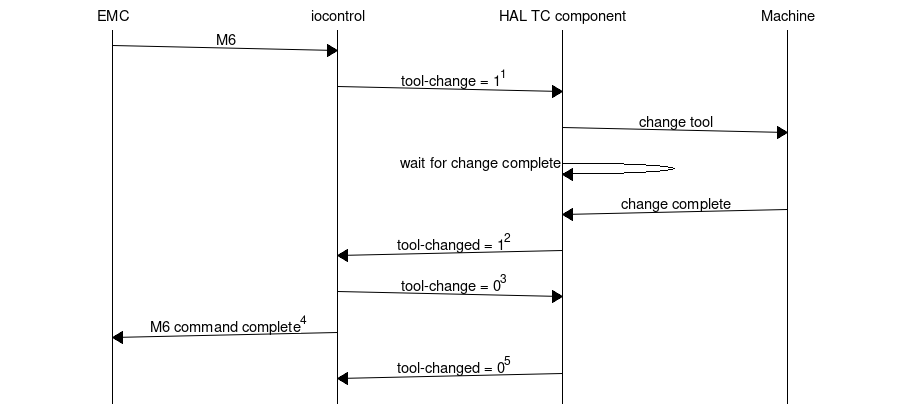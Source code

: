 msc {
 hscale="1.5", arcgradient="5";

 a [label="EMC"], b [label="iocontrol"],c [label="HAL TC component"], d [label="Machine"];

 a=>b [label="M6"];
 b=>c [label="tool-change = 1",ID=1];
 c=>d [label="change tool"];
 c=>c [label="wait for change complete"];	
 c<=d [label="change complete"];
 b<=c [label="tool-changed = 1",ID=2];
 b=>c [label="tool-change = 0",ID=3];
 a<=b [label="M6 command complete",ID=4];
 b<=c [label="tool-changed = 0",ID=5];
}

